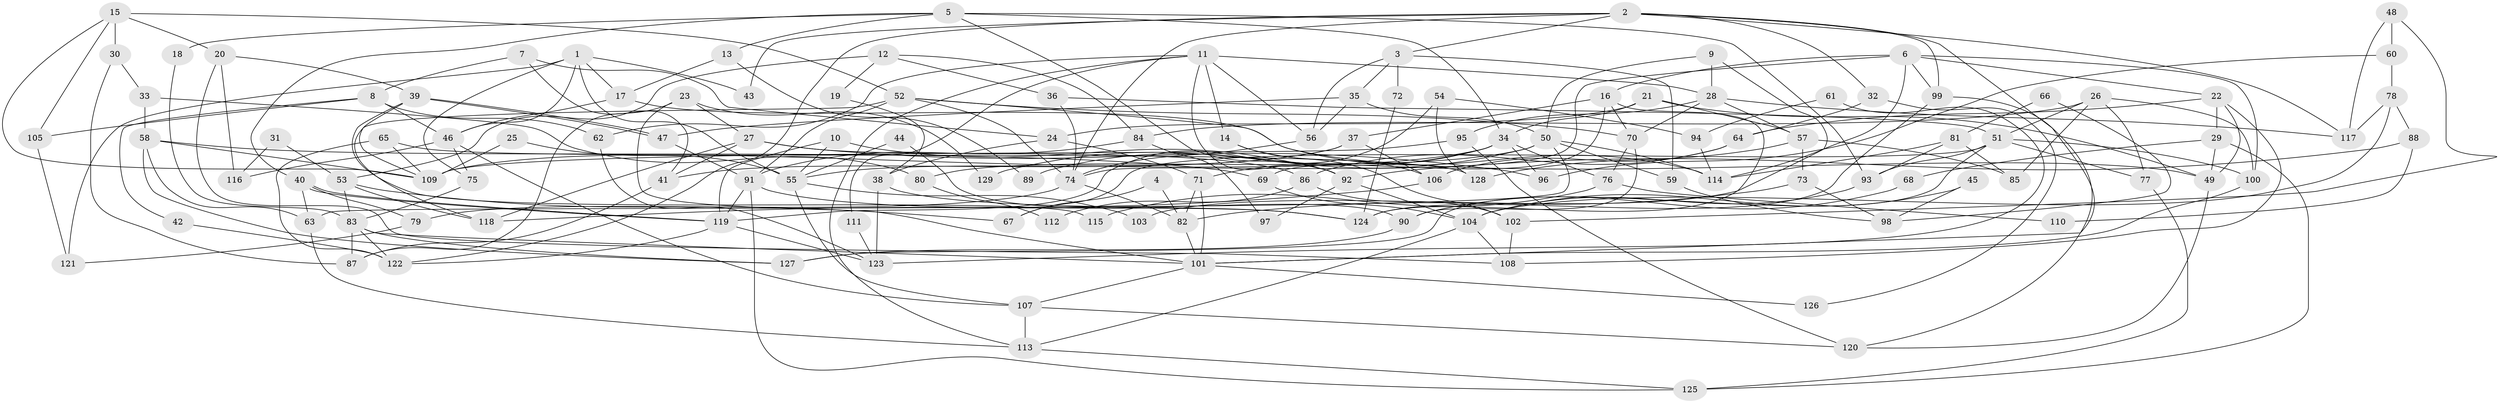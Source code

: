 // coarse degree distribution, {5: 0.125, 16: 0.015625, 6: 0.125, 3: 0.203125, 17: 0.015625, 10: 0.03125, 7: 0.09375, 11: 0.015625, 13: 0.03125, 8: 0.015625, 4: 0.125, 12: 0.015625, 9: 0.015625, 2: 0.15625, 14: 0.015625}
// Generated by graph-tools (version 1.1) at 2025/18/03/04/25 18:18:56]
// undirected, 129 vertices, 258 edges
graph export_dot {
graph [start="1"]
  node [color=gray90,style=filled];
  1;
  2;
  3;
  4;
  5;
  6;
  7;
  8;
  9;
  10;
  11;
  12;
  13;
  14;
  15;
  16;
  17;
  18;
  19;
  20;
  21;
  22;
  23;
  24;
  25;
  26;
  27;
  28;
  29;
  30;
  31;
  32;
  33;
  34;
  35;
  36;
  37;
  38;
  39;
  40;
  41;
  42;
  43;
  44;
  45;
  46;
  47;
  48;
  49;
  50;
  51;
  52;
  53;
  54;
  55;
  56;
  57;
  58;
  59;
  60;
  61;
  62;
  63;
  64;
  65;
  66;
  67;
  68;
  69;
  70;
  71;
  72;
  73;
  74;
  75;
  76;
  77;
  78;
  79;
  80;
  81;
  82;
  83;
  84;
  85;
  86;
  87;
  88;
  89;
  90;
  91;
  92;
  93;
  94;
  95;
  96;
  97;
  98;
  99;
  100;
  101;
  102;
  103;
  104;
  105;
  106;
  107;
  108;
  109;
  110;
  111;
  112;
  113;
  114;
  115;
  116;
  117;
  118;
  119;
  120;
  121;
  122;
  123;
  124;
  125;
  126;
  127;
  128;
  129;
  1 -- 75;
  1 -- 17;
  1 -- 43;
  1 -- 46;
  1 -- 55;
  1 -- 121;
  2 -- 99;
  2 -- 101;
  2 -- 3;
  2 -- 32;
  2 -- 43;
  2 -- 74;
  2 -- 117;
  2 -- 122;
  3 -- 56;
  3 -- 35;
  3 -- 59;
  3 -- 72;
  4 -- 82;
  4 -- 67;
  5 -- 92;
  5 -- 40;
  5 -- 13;
  5 -- 18;
  5 -- 34;
  5 -- 93;
  6 -- 16;
  6 -- 114;
  6 -- 22;
  6 -- 74;
  6 -- 99;
  6 -- 100;
  7 -- 41;
  7 -- 24;
  7 -- 8;
  8 -- 46;
  8 -- 42;
  8 -- 62;
  8 -- 105;
  9 -- 28;
  9 -- 50;
  9 -- 103;
  10 -- 119;
  10 -- 55;
  10 -- 92;
  11 -- 113;
  11 -- 28;
  11 -- 14;
  11 -- 56;
  11 -- 62;
  11 -- 92;
  11 -- 111;
  12 -- 53;
  12 -- 84;
  12 -- 19;
  12 -- 36;
  13 -- 17;
  13 -- 89;
  14 -- 102;
  14 -- 106;
  15 -- 105;
  15 -- 109;
  15 -- 20;
  15 -- 30;
  15 -- 52;
  16 -- 69;
  16 -- 124;
  16 -- 37;
  16 -- 70;
  17 -- 46;
  17 -- 49;
  18 -- 83;
  19 -- 38;
  20 -- 39;
  20 -- 108;
  20 -- 116;
  21 -- 34;
  21 -- 49;
  21 -- 24;
  21 -- 57;
  22 -- 108;
  22 -- 29;
  22 -- 49;
  22 -- 64;
  23 -- 101;
  23 -- 87;
  23 -- 27;
  23 -- 129;
  24 -- 71;
  24 -- 38;
  25 -- 55;
  25 -- 109;
  26 -- 77;
  26 -- 51;
  26 -- 84;
  26 -- 85;
  26 -- 100;
  27 -- 86;
  27 -- 41;
  27 -- 96;
  27 -- 118;
  28 -- 57;
  28 -- 70;
  28 -- 95;
  28 -- 117;
  29 -- 49;
  29 -- 68;
  29 -- 125;
  30 -- 87;
  30 -- 33;
  31 -- 116;
  31 -- 53;
  32 -- 64;
  32 -- 126;
  33 -- 58;
  33 -- 80;
  34 -- 71;
  34 -- 55;
  34 -- 76;
  34 -- 89;
  34 -- 96;
  35 -- 56;
  35 -- 47;
  35 -- 50;
  36 -- 74;
  36 -- 51;
  37 -- 106;
  37 -- 41;
  37 -- 109;
  38 -- 123;
  38 -- 124;
  39 -- 109;
  39 -- 47;
  39 -- 47;
  39 -- 115;
  40 -- 63;
  40 -- 119;
  40 -- 119;
  40 -- 79;
  41 -- 87;
  42 -- 122;
  44 -- 55;
  44 -- 90;
  45 -- 98;
  45 -- 104;
  46 -- 107;
  46 -- 75;
  46 -- 116;
  47 -- 91;
  48 -- 60;
  48 -- 117;
  48 -- 102;
  49 -- 120;
  50 -- 63;
  50 -- 59;
  50 -- 80;
  50 -- 114;
  50 -- 129;
  51 -- 100;
  51 -- 67;
  51 -- 77;
  51 -- 93;
  51 -- 127;
  52 -- 74;
  52 -- 70;
  52 -- 91;
  52 -- 114;
  52 -- 118;
  53 -- 83;
  53 -- 118;
  53 -- 67;
  54 -- 119;
  54 -- 128;
  54 -- 94;
  55 -- 103;
  55 -- 107;
  56 -- 74;
  57 -- 85;
  57 -- 73;
  57 -- 128;
  58 -- 127;
  58 -- 109;
  58 -- 63;
  58 -- 69;
  59 -- 98;
  60 -- 96;
  60 -- 78;
  61 -- 94;
  61 -- 123;
  62 -- 123;
  63 -- 113;
  64 -- 106;
  64 -- 86;
  65 -- 122;
  65 -- 109;
  65 -- 128;
  66 -- 98;
  66 -- 81;
  68 -- 90;
  69 -- 104;
  70 -- 76;
  70 -- 90;
  71 -- 101;
  71 -- 82;
  72 -- 124;
  73 -- 82;
  73 -- 98;
  74 -- 79;
  74 -- 82;
  75 -- 83;
  76 -- 110;
  76 -- 115;
  77 -- 125;
  78 -- 117;
  78 -- 104;
  78 -- 88;
  79 -- 121;
  80 -- 112;
  81 -- 93;
  81 -- 114;
  81 -- 85;
  82 -- 101;
  83 -- 122;
  83 -- 101;
  83 -- 87;
  83 -- 127;
  84 -- 91;
  84 -- 97;
  86 -- 102;
  86 -- 112;
  88 -- 92;
  88 -- 110;
  90 -- 127;
  91 -- 119;
  91 -- 124;
  91 -- 125;
  92 -- 97;
  92 -- 104;
  93 -- 104;
  94 -- 114;
  95 -- 120;
  95 -- 109;
  99 -- 124;
  99 -- 120;
  100 -- 101;
  101 -- 107;
  101 -- 126;
  102 -- 108;
  104 -- 108;
  104 -- 113;
  105 -- 121;
  106 -- 118;
  107 -- 113;
  107 -- 120;
  111 -- 123;
  113 -- 125;
  119 -- 122;
  119 -- 123;
}
